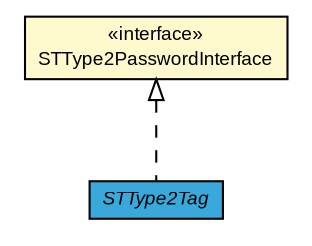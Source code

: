 #!/usr/local/bin/dot
#
# Class diagram 
# Generated by UMLGraph version R5_7_2-3-gee82a7 (http://www.umlgraph.org/)
#

digraph G {
	edge [fontname="arial",fontsize=10,labelfontname="arial",labelfontsize=10];
	node [fontname="arial",fontsize=10,shape=plaintext];
	nodesep=0.25;
	ranksep=0.5;
	// com.st.st25sdk.type2.STType2Tag
	c45298 [label=<<table title="com.st.st25sdk.type2.STType2Tag" border="0" cellborder="1" cellspacing="0" cellpadding="2" port="p" bgcolor="#39a9dc" href="./STType2Tag.html">
		<tr><td><table border="0" cellspacing="0" cellpadding="1">
<tr><td align="center" balign="center"><font face="arial italic"> STType2Tag </font></td></tr>
		</table></td></tr>
		</table>>, URL="./STType2Tag.html", fontname="arial", fontcolor="black", fontsize=9.0];
	// com.st.st25sdk.type2.STType2PasswordInterface
	c45299 [label=<<table title="com.st.st25sdk.type2.STType2PasswordInterface" border="0" cellborder="1" cellspacing="0" cellpadding="2" port="p" bgcolor="lemonChiffon" href="./STType2PasswordInterface.html">
		<tr><td><table border="0" cellspacing="0" cellpadding="1">
<tr><td align="center" balign="center"> &#171;interface&#187; </td></tr>
<tr><td align="center" balign="center"> STType2PasswordInterface </td></tr>
		</table></td></tr>
		</table>>, URL="./STType2PasswordInterface.html", fontname="arial", fontcolor="black", fontsize=9.0];
	//com.st.st25sdk.type2.STType2Tag implements com.st.st25sdk.type2.STType2PasswordInterface
	c45299:p -> c45298:p [dir=back,arrowtail=empty,style=dashed];
}

